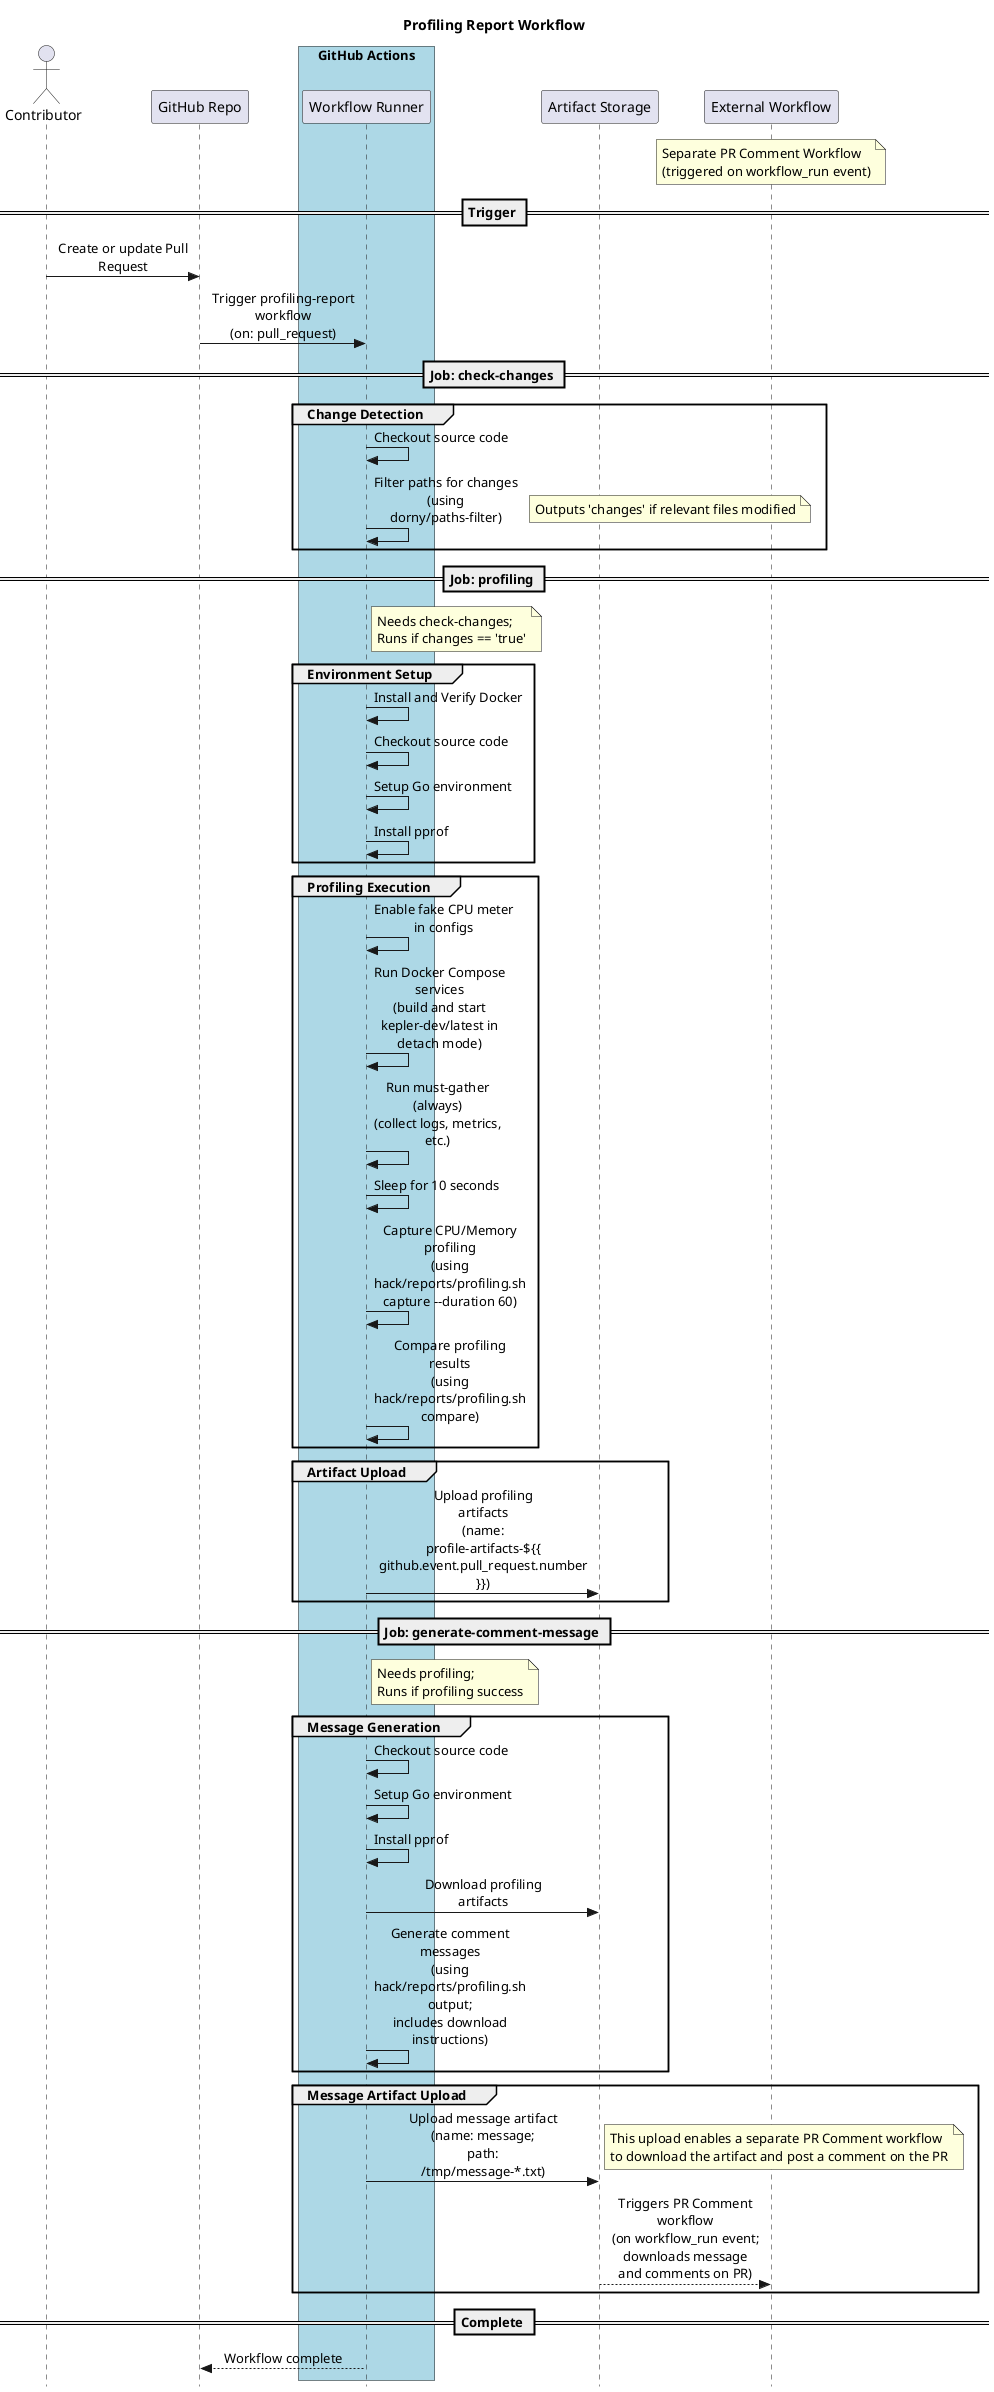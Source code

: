@startuml Profiling Report Workflow Sequence
' NOTE: Render using http://sujoyu.github.io/plantuml-previewer or any PlantUML tool
title Profiling Report Workflow
skinparam sequenceMessageAlign center
skinparam responseMessageBelowArrow true
skinparam maxMessageSize 150
skinparam style strictuml
actor "Contributor" as Dev
participant "GitHub Repo" as SR
box "GitHub Actions" #LightBlue
participant "Workflow Runner" as Runner
end box
participant "Artifact Storage" as Artifacts
participant "External Workflow" as ExtWF
note over ExtWF: Separate PR Comment Workflow\n(triggered on workflow_run event)
== Trigger ==
Dev -> SR: Create or update Pull Request
SR -> Runner: Trigger profiling-report workflow\n(on: pull_request)
== Job: check-changes ==
group Change Detection
    Runner -> Runner: Checkout source code
    Runner -> Runner: Filter paths for changes\n(using dorny/paths-filter)
    note right: Outputs 'changes' if relevant files modified
end
== Job: profiling ==
note right of Runner: Needs check-changes;\nRuns if changes == 'true'
group Environment Setup
    Runner -> Runner: Install and Verify Docker
    Runner -> Runner: Checkout source code
    Runner -> Runner: Setup Go environment
    Runner -> Runner: Install pprof
end
group Profiling Execution
    Runner -> Runner: Enable fake CPU meter in configs
    Runner -> Runner: Run Docker Compose services\n(build and start kepler-dev/latest in detach mode)
    Runner -> Runner: Run must-gather (always)\n(collect logs, metrics, etc.)
    Runner -> Runner: Sleep for 10 seconds
    Runner -> Runner: Capture CPU/Memory profiling\n(using hack/reports/profiling.sh capture --duration 60)
    Runner -> Runner: Compare profiling results\n(using hack/reports/profiling.sh compare)
end
group Artifact Upload
    Runner -> Artifacts: Upload profiling artifacts\n(name: profile-artifacts-${{ github.event.pull_request.number }})
end
== Job: generate-comment-message ==
note right of Runner: Needs profiling;\nRuns if profiling success
group Message Generation
    Runner -> Runner: Checkout source code
    Runner -> Runner: Setup Go environment
    Runner -> Runner: Install pprof
    Runner -> Artifacts: Download profiling artifacts
    Runner -> Runner: Generate comment messages\n(using hack/reports/profiling.sh output;\nincludes download instructions)
end
group Message Artifact Upload
    Runner -> Artifacts: Upload message artifact\n(name: message;\npath: /tmp/message-*.txt)
    note right: This upload enables a separate PR Comment workflow\nto download the artifact and post a comment on the PR
    Artifacts --> ExtWF: Triggers PR Comment workflow\n(on workflow_run event;\ndownloads message and comments on PR)
end
== Complete ==
Runner --> SR: Workflow complete
@enduml
